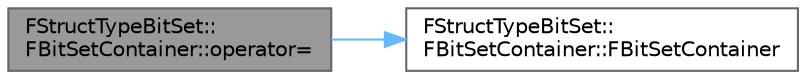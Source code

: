 digraph "FStructTypeBitSet::FBitSetContainer::operator="
{
 // INTERACTIVE_SVG=YES
 // LATEX_PDF_SIZE
  bgcolor="transparent";
  edge [fontname=Helvetica,fontsize=10,labelfontname=Helvetica,labelfontsize=10];
  node [fontname=Helvetica,fontsize=10,shape=box,height=0.2,width=0.4];
  rankdir="LR";
  Node1 [id="Node000001",label="FStructTypeBitSet::\lFBitSetContainer::operator=",height=0.2,width=0.4,color="gray40", fillcolor="grey60", style="filled", fontcolor="black",tooltip=" "];
  Node1 -> Node2 [id="edge1_Node000001_Node000002",color="steelblue1",style="solid",tooltip=" "];
  Node2 [id="Node000002",label="FStructTypeBitSet::\lFBitSetContainer::FBitSetContainer",height=0.2,width=0.4,color="grey40", fillcolor="white", style="filled",URL="$d6/daa/structFStructTypeBitSet_1_1FBitSetContainer.html#ac98be2c579c221b8a6a08261e41d700b",tooltip=" "];
}
